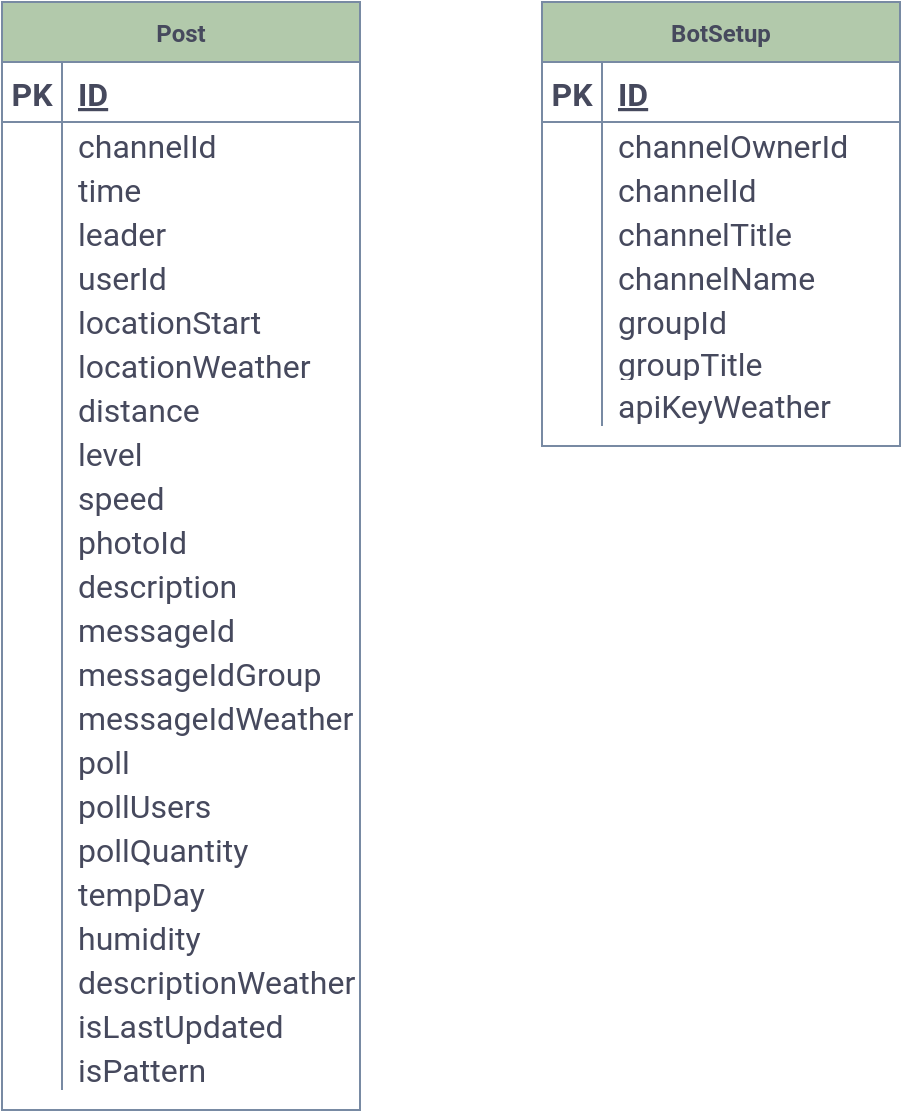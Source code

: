 <mxfile version="20.4.0" type="github"><diagram id="jbFNEz6OSFcvc54MY78p" name="Страница 1"><mxGraphModel dx="1145" dy="2984" grid="1" gridSize="10" guides="1" tooltips="1" connect="1" arrows="1" fold="1" page="1" pageScale="1" pageWidth="1654" pageHeight="1169" math="0" shadow="0"><root><mxCell id="0"/><mxCell id="1" parent="0"/><mxCell id="V7BMSc1rYyxdGBKiwd-H-23" value="Post" style="shape=table;startSize=30;container=1;collapsible=1;childLayout=tableLayout;fixedRows=1;rowLines=0;fontStyle=1;align=center;resizeLast=1;fillColor=#B2C9AB;strokeColor=#788AA3;fontColor=#46495D;rounded=0;fontFamily=roboto;fontSource=https%3A%2F%2Ffonts.googleapis.com%2Fcss%3Ffamily%3Droboto;" vertex="1" parent="1"><mxGeometry x="40" y="-2300" width="179" height="554" as="geometry"/></mxCell><mxCell id="V7BMSc1rYyxdGBKiwd-H-24" value="" style="shape=tableRow;horizontal=0;startSize=0;swimlaneHead=0;swimlaneBody=0;fillColor=none;collapsible=0;dropTarget=0;points=[[0,0.5],[1,0.5]];portConstraint=eastwest;top=0;left=0;right=0;bottom=1;strokeColor=#788AA3;fontColor=#46495D;rounded=0;fontFamily=roboto;fontSource=https%3A%2F%2Ffonts.googleapis.com%2Fcss%3Ffamily%3Droboto;" vertex="1" parent="V7BMSc1rYyxdGBKiwd-H-23"><mxGeometry y="30" width="179" height="30" as="geometry"/></mxCell><mxCell id="V7BMSc1rYyxdGBKiwd-H-25" value="PK" style="shape=partialRectangle;connectable=0;fillColor=none;top=0;left=0;bottom=0;right=0;fontStyle=1;overflow=hidden;strokeColor=#788AA3;fontColor=#46495D;rounded=0;fontFamily=roboto;fontSource=https%3A%2F%2Ffonts.googleapis.com%2Fcss%3Ffamily%3Droboto;fontSize=16;" vertex="1" parent="V7BMSc1rYyxdGBKiwd-H-24"><mxGeometry width="30" height="30" as="geometry"><mxRectangle width="30" height="30" as="alternateBounds"/></mxGeometry></mxCell><mxCell id="V7BMSc1rYyxdGBKiwd-H-26" value="ID" style="shape=partialRectangle;connectable=0;fillColor=none;top=0;left=0;bottom=0;right=0;align=left;spacingLeft=6;fontStyle=5;overflow=hidden;strokeColor=#788AA3;fontColor=#46495D;rounded=0;fontFamily=roboto;fontSource=https%3A%2F%2Ffonts.googleapis.com%2Fcss%3Ffamily%3Droboto;fontSize=16;" vertex="1" parent="V7BMSc1rYyxdGBKiwd-H-24"><mxGeometry x="30" width="149" height="30" as="geometry"><mxRectangle width="149" height="30" as="alternateBounds"/></mxGeometry></mxCell><mxCell id="V7BMSc1rYyxdGBKiwd-H-27" value="" style="shape=tableRow;horizontal=0;startSize=0;swimlaneHead=0;swimlaneBody=0;fillColor=none;collapsible=0;dropTarget=0;points=[[0,0.5],[1,0.5]];portConstraint=eastwest;top=0;left=0;right=0;bottom=0;strokeColor=#788AA3;fontColor=#46495D;rounded=0;fontFamily=roboto;fontSource=https%3A%2F%2Ffonts.googleapis.com%2Fcss%3Ffamily%3Droboto;" vertex="1" parent="V7BMSc1rYyxdGBKiwd-H-23"><mxGeometry y="60" width="179" height="22" as="geometry"/></mxCell><mxCell id="V7BMSc1rYyxdGBKiwd-H-28" value="" style="shape=partialRectangle;connectable=0;fillColor=none;top=0;left=0;bottom=0;right=0;editable=1;overflow=hidden;strokeColor=#788AA3;fontColor=#46495D;rounded=0;fontFamily=roboto;fontSource=https%3A%2F%2Ffonts.googleapis.com%2Fcss%3Ffamily%3Droboto;" vertex="1" parent="V7BMSc1rYyxdGBKiwd-H-27"><mxGeometry width="30" height="22" as="geometry"><mxRectangle width="30" height="22" as="alternateBounds"/></mxGeometry></mxCell><mxCell id="V7BMSc1rYyxdGBKiwd-H-29" value="channelId" style="shape=partialRectangle;connectable=0;fillColor=none;top=0;left=0;bottom=0;right=0;align=left;spacingLeft=6;overflow=hidden;strokeColor=#788AA3;fontColor=#46495D;rounded=0;fontFamily=roboto;fontSource=https%3A%2F%2Ffonts.googleapis.com%2Fcss%3Ffamily%3Droboto;fontSize=16;" vertex="1" parent="V7BMSc1rYyxdGBKiwd-H-27"><mxGeometry x="30" width="149" height="22" as="geometry"><mxRectangle width="149" height="22" as="alternateBounds"/></mxGeometry></mxCell><mxCell id="V7BMSc1rYyxdGBKiwd-H-30" value="" style="shape=tableRow;horizontal=0;startSize=0;swimlaneHead=0;swimlaneBody=0;fillColor=none;collapsible=0;dropTarget=0;points=[[0,0.5],[1,0.5]];portConstraint=eastwest;top=0;left=0;right=0;bottom=0;strokeColor=#788AA3;fontColor=#46495D;rounded=0;fontFamily=roboto;fontSource=https%3A%2F%2Ffonts.googleapis.com%2Fcss%3Ffamily%3Droboto;" vertex="1" parent="V7BMSc1rYyxdGBKiwd-H-23"><mxGeometry y="82" width="179" height="22" as="geometry"/></mxCell><mxCell id="V7BMSc1rYyxdGBKiwd-H-31" value="" style="shape=partialRectangle;connectable=0;fillColor=none;top=0;left=0;bottom=0;right=0;editable=1;overflow=hidden;strokeColor=#788AA3;fontColor=#46495D;rounded=0;fontFamily=roboto;fontSource=https%3A%2F%2Ffonts.googleapis.com%2Fcss%3Ffamily%3Droboto;" vertex="1" parent="V7BMSc1rYyxdGBKiwd-H-30"><mxGeometry width="30" height="22" as="geometry"><mxRectangle width="30" height="22" as="alternateBounds"/></mxGeometry></mxCell><mxCell id="V7BMSc1rYyxdGBKiwd-H-32" value="time" style="shape=partialRectangle;connectable=0;fillColor=none;top=0;left=0;bottom=0;right=0;align=left;spacingLeft=6;overflow=hidden;strokeColor=#788AA3;fontColor=#46495D;rounded=0;fontFamily=roboto;fontSource=https%3A%2F%2Ffonts.googleapis.com%2Fcss%3Ffamily%3Droboto;fontSize=16;" vertex="1" parent="V7BMSc1rYyxdGBKiwd-H-30"><mxGeometry x="30" width="149" height="22" as="geometry"><mxRectangle width="149" height="22" as="alternateBounds"/></mxGeometry></mxCell><mxCell id="V7BMSc1rYyxdGBKiwd-H-33" value="" style="shape=tableRow;horizontal=0;startSize=0;swimlaneHead=0;swimlaneBody=0;fillColor=none;collapsible=0;dropTarget=0;points=[[0,0.5],[1,0.5]];portConstraint=eastwest;top=0;left=0;right=0;bottom=0;strokeColor=#788AA3;fontColor=#46495D;rounded=0;fontFamily=roboto;fontSource=https%3A%2F%2Ffonts.googleapis.com%2Fcss%3Ffamily%3Droboto;" vertex="1" parent="V7BMSc1rYyxdGBKiwd-H-23"><mxGeometry y="104" width="179" height="22" as="geometry"/></mxCell><mxCell id="V7BMSc1rYyxdGBKiwd-H-34" value="" style="shape=partialRectangle;connectable=0;fillColor=none;top=0;left=0;bottom=0;right=0;editable=1;overflow=hidden;strokeColor=#788AA3;fontColor=#46495D;rounded=0;fontFamily=roboto;fontSource=https%3A%2F%2Ffonts.googleapis.com%2Fcss%3Ffamily%3Droboto;" vertex="1" parent="V7BMSc1rYyxdGBKiwd-H-33"><mxGeometry width="30" height="22" as="geometry"><mxRectangle width="30" height="22" as="alternateBounds"/></mxGeometry></mxCell><mxCell id="V7BMSc1rYyxdGBKiwd-H-35" value="leader" style="shape=partialRectangle;connectable=0;fillColor=none;top=0;left=0;bottom=0;right=0;align=left;spacingLeft=6;overflow=hidden;strokeColor=#788AA3;fontColor=#46495D;rounded=0;fontFamily=roboto;fontSource=https%3A%2F%2Ffonts.googleapis.com%2Fcss%3Ffamily%3Droboto;fontSize=16;" vertex="1" parent="V7BMSc1rYyxdGBKiwd-H-33"><mxGeometry x="30" width="149" height="22" as="geometry"><mxRectangle width="149" height="22" as="alternateBounds"/></mxGeometry></mxCell><mxCell id="V7BMSc1rYyxdGBKiwd-H-36" value="" style="shape=tableRow;horizontal=0;startSize=0;swimlaneHead=0;swimlaneBody=0;fillColor=none;collapsible=0;dropTarget=0;points=[[0,0.5],[1,0.5]];portConstraint=eastwest;top=0;left=0;right=0;bottom=0;strokeColor=#788AA3;fontColor=#46495D;rounded=0;fontFamily=roboto;fontSource=https%3A%2F%2Ffonts.googleapis.com%2Fcss%3Ffamily%3Droboto;" vertex="1" parent="V7BMSc1rYyxdGBKiwd-H-23"><mxGeometry y="126" width="179" height="22" as="geometry"/></mxCell><mxCell id="V7BMSc1rYyxdGBKiwd-H-37" value="" style="shape=partialRectangle;connectable=0;fillColor=none;top=0;left=0;bottom=0;right=0;editable=1;overflow=hidden;strokeColor=#788AA3;fontColor=#46495D;rounded=0;fontFamily=roboto;fontSource=https%3A%2F%2Ffonts.googleapis.com%2Fcss%3Ffamily%3Droboto;" vertex="1" parent="V7BMSc1rYyxdGBKiwd-H-36"><mxGeometry width="30" height="22" as="geometry"><mxRectangle width="30" height="22" as="alternateBounds"/></mxGeometry></mxCell><mxCell id="V7BMSc1rYyxdGBKiwd-H-38" value="userId" style="shape=partialRectangle;connectable=0;fillColor=none;top=0;left=0;bottom=0;right=0;align=left;spacingLeft=6;overflow=hidden;strokeColor=#788AA3;fontColor=#46495D;rounded=0;fontFamily=roboto;fontSource=https%3A%2F%2Ffonts.googleapis.com%2Fcss%3Ffamily%3Droboto;fontSize=16;" vertex="1" parent="V7BMSc1rYyxdGBKiwd-H-36"><mxGeometry x="30" width="149" height="22" as="geometry"><mxRectangle width="149" height="22" as="alternateBounds"/></mxGeometry></mxCell><mxCell id="V7BMSc1rYyxdGBKiwd-H-39" value="" style="shape=tableRow;horizontal=0;startSize=0;swimlaneHead=0;swimlaneBody=0;fillColor=none;collapsible=0;dropTarget=0;points=[[0,0.5],[1,0.5]];portConstraint=eastwest;top=0;left=0;right=0;bottom=0;strokeColor=#788AA3;fontColor=#46495D;rounded=0;fontFamily=roboto;fontSource=https%3A%2F%2Ffonts.googleapis.com%2Fcss%3Ffamily%3Droboto;" vertex="1" parent="V7BMSc1rYyxdGBKiwd-H-23"><mxGeometry y="148" width="179" height="22" as="geometry"/></mxCell><mxCell id="V7BMSc1rYyxdGBKiwd-H-40" value="" style="shape=partialRectangle;connectable=0;fillColor=none;top=0;left=0;bottom=0;right=0;editable=1;overflow=hidden;strokeColor=#788AA3;fontColor=#46495D;rounded=0;fontFamily=roboto;fontSource=https%3A%2F%2Ffonts.googleapis.com%2Fcss%3Ffamily%3Droboto;" vertex="1" parent="V7BMSc1rYyxdGBKiwd-H-39"><mxGeometry width="30" height="22" as="geometry"><mxRectangle width="30" height="22" as="alternateBounds"/></mxGeometry></mxCell><mxCell id="V7BMSc1rYyxdGBKiwd-H-41" value="locationStart" style="shape=partialRectangle;connectable=0;fillColor=none;top=0;left=0;bottom=0;right=0;align=left;spacingLeft=6;overflow=hidden;strokeColor=#788AA3;fontColor=#46495D;rounded=0;fontFamily=roboto;fontSource=https%3A%2F%2Ffonts.googleapis.com%2Fcss%3Ffamily%3Droboto;fontSize=16;" vertex="1" parent="V7BMSc1rYyxdGBKiwd-H-39"><mxGeometry x="30" width="149" height="22" as="geometry"><mxRectangle width="149" height="22" as="alternateBounds"/></mxGeometry></mxCell><mxCell id="V7BMSc1rYyxdGBKiwd-H-42" value="" style="shape=tableRow;horizontal=0;startSize=0;swimlaneHead=0;swimlaneBody=0;fillColor=none;collapsible=0;dropTarget=0;points=[[0,0.5],[1,0.5]];portConstraint=eastwest;top=0;left=0;right=0;bottom=0;strokeColor=#788AA3;fontColor=#46495D;rounded=0;fontFamily=roboto;fontSource=https%3A%2F%2Ffonts.googleapis.com%2Fcss%3Ffamily%3Droboto;" vertex="1" parent="V7BMSc1rYyxdGBKiwd-H-23"><mxGeometry y="170" width="179" height="22" as="geometry"/></mxCell><mxCell id="V7BMSc1rYyxdGBKiwd-H-43" value="" style="shape=partialRectangle;connectable=0;fillColor=none;top=0;left=0;bottom=0;right=0;editable=1;overflow=hidden;strokeColor=#788AA3;fontColor=#46495D;rounded=0;fontFamily=roboto;fontSource=https%3A%2F%2Ffonts.googleapis.com%2Fcss%3Ffamily%3Droboto;" vertex="1" parent="V7BMSc1rYyxdGBKiwd-H-42"><mxGeometry width="30" height="22" as="geometry"><mxRectangle width="30" height="22" as="alternateBounds"/></mxGeometry></mxCell><mxCell id="V7BMSc1rYyxdGBKiwd-H-44" value="locationWeather" style="shape=partialRectangle;connectable=0;fillColor=none;top=0;left=0;bottom=0;right=0;align=left;spacingLeft=6;overflow=hidden;strokeColor=#788AA3;fontColor=#46495D;rounded=0;fontFamily=roboto;fontSource=https%3A%2F%2Ffonts.googleapis.com%2Fcss%3Ffamily%3Droboto;fontSize=16;" vertex="1" parent="V7BMSc1rYyxdGBKiwd-H-42"><mxGeometry x="30" width="149" height="22" as="geometry"><mxRectangle width="149" height="22" as="alternateBounds"/></mxGeometry></mxCell><mxCell id="V7BMSc1rYyxdGBKiwd-H-45" value="" style="shape=tableRow;horizontal=0;startSize=0;swimlaneHead=0;swimlaneBody=0;fillColor=none;collapsible=0;dropTarget=0;points=[[0,0.5],[1,0.5]];portConstraint=eastwest;top=0;left=0;right=0;bottom=0;strokeColor=#788AA3;fontColor=#46495D;rounded=0;fontFamily=roboto;fontSource=https%3A%2F%2Ffonts.googleapis.com%2Fcss%3Ffamily%3Droboto;" vertex="1" parent="V7BMSc1rYyxdGBKiwd-H-23"><mxGeometry y="192" width="179" height="22" as="geometry"/></mxCell><mxCell id="V7BMSc1rYyxdGBKiwd-H-46" value="" style="shape=partialRectangle;connectable=0;fillColor=none;top=0;left=0;bottom=0;right=0;editable=1;overflow=hidden;strokeColor=#788AA3;fontColor=#46495D;rounded=0;fontFamily=roboto;fontSource=https%3A%2F%2Ffonts.googleapis.com%2Fcss%3Ffamily%3Droboto;" vertex="1" parent="V7BMSc1rYyxdGBKiwd-H-45"><mxGeometry width="30" height="22" as="geometry"><mxRectangle width="30" height="22" as="alternateBounds"/></mxGeometry></mxCell><mxCell id="V7BMSc1rYyxdGBKiwd-H-47" value="distance" style="shape=partialRectangle;connectable=0;fillColor=none;top=0;left=0;bottom=0;right=0;align=left;spacingLeft=6;overflow=hidden;strokeColor=#788AA3;fontColor=#46495D;rounded=0;fontFamily=roboto;fontSource=https%3A%2F%2Ffonts.googleapis.com%2Fcss%3Ffamily%3Droboto;fontSize=16;" vertex="1" parent="V7BMSc1rYyxdGBKiwd-H-45"><mxGeometry x="30" width="149" height="22" as="geometry"><mxRectangle width="149" height="22" as="alternateBounds"/></mxGeometry></mxCell><mxCell id="V7BMSc1rYyxdGBKiwd-H-48" value="" style="shape=tableRow;horizontal=0;startSize=0;swimlaneHead=0;swimlaneBody=0;fillColor=none;collapsible=0;dropTarget=0;points=[[0,0.5],[1,0.5]];portConstraint=eastwest;top=0;left=0;right=0;bottom=0;strokeColor=#788AA3;fontColor=#46495D;rounded=0;fontFamily=roboto;fontSource=https%3A%2F%2Ffonts.googleapis.com%2Fcss%3Ffamily%3Droboto;" vertex="1" parent="V7BMSc1rYyxdGBKiwd-H-23"><mxGeometry y="214" width="179" height="22" as="geometry"/></mxCell><mxCell id="V7BMSc1rYyxdGBKiwd-H-49" value="" style="shape=partialRectangle;connectable=0;fillColor=none;top=0;left=0;bottom=0;right=0;editable=1;overflow=hidden;strokeColor=#788AA3;fontColor=#46495D;rounded=0;fontFamily=roboto;fontSource=https%3A%2F%2Ffonts.googleapis.com%2Fcss%3Ffamily%3Droboto;" vertex="1" parent="V7BMSc1rYyxdGBKiwd-H-48"><mxGeometry width="30" height="22" as="geometry"><mxRectangle width="30" height="22" as="alternateBounds"/></mxGeometry></mxCell><mxCell id="V7BMSc1rYyxdGBKiwd-H-50" value="level" style="shape=partialRectangle;connectable=0;fillColor=none;top=0;left=0;bottom=0;right=0;align=left;spacingLeft=6;overflow=hidden;strokeColor=#788AA3;fontColor=#46495D;rounded=0;fontFamily=roboto;fontSource=https%3A%2F%2Ffonts.googleapis.com%2Fcss%3Ffamily%3Droboto;fontSize=16;" vertex="1" parent="V7BMSc1rYyxdGBKiwd-H-48"><mxGeometry x="30" width="149" height="22" as="geometry"><mxRectangle width="149" height="22" as="alternateBounds"/></mxGeometry></mxCell><mxCell id="V7BMSc1rYyxdGBKiwd-H-51" value="" style="shape=tableRow;horizontal=0;startSize=0;swimlaneHead=0;swimlaneBody=0;fillColor=none;collapsible=0;dropTarget=0;points=[[0,0.5],[1,0.5]];portConstraint=eastwest;top=0;left=0;right=0;bottom=0;strokeColor=#788AA3;fontColor=#46495D;rounded=0;fontFamily=roboto;fontSource=https%3A%2F%2Ffonts.googleapis.com%2Fcss%3Ffamily%3Droboto;" vertex="1" parent="V7BMSc1rYyxdGBKiwd-H-23"><mxGeometry y="236" width="179" height="22" as="geometry"/></mxCell><mxCell id="V7BMSc1rYyxdGBKiwd-H-52" value="" style="shape=partialRectangle;connectable=0;fillColor=none;top=0;left=0;bottom=0;right=0;editable=1;overflow=hidden;strokeColor=#788AA3;fontColor=#46495D;rounded=0;fontFamily=roboto;fontSource=https%3A%2F%2Ffonts.googleapis.com%2Fcss%3Ffamily%3Droboto;" vertex="1" parent="V7BMSc1rYyxdGBKiwd-H-51"><mxGeometry width="30" height="22" as="geometry"><mxRectangle width="30" height="22" as="alternateBounds"/></mxGeometry></mxCell><mxCell id="V7BMSc1rYyxdGBKiwd-H-53" value="speed" style="shape=partialRectangle;connectable=0;fillColor=none;top=0;left=0;bottom=0;right=0;align=left;spacingLeft=6;overflow=hidden;strokeColor=#788AA3;fontColor=#46495D;rounded=0;fontFamily=roboto;fontSource=https%3A%2F%2Ffonts.googleapis.com%2Fcss%3Ffamily%3Droboto;fontSize=16;" vertex="1" parent="V7BMSc1rYyxdGBKiwd-H-51"><mxGeometry x="30" width="149" height="22" as="geometry"><mxRectangle width="149" height="22" as="alternateBounds"/></mxGeometry></mxCell><mxCell id="V7BMSc1rYyxdGBKiwd-H-54" value="" style="shape=tableRow;horizontal=0;startSize=0;swimlaneHead=0;swimlaneBody=0;fillColor=none;collapsible=0;dropTarget=0;points=[[0,0.5],[1,0.5]];portConstraint=eastwest;top=0;left=0;right=0;bottom=0;strokeColor=#788AA3;fontColor=#46495D;rounded=0;fontFamily=roboto;fontSource=https%3A%2F%2Ffonts.googleapis.com%2Fcss%3Ffamily%3Droboto;" vertex="1" parent="V7BMSc1rYyxdGBKiwd-H-23"><mxGeometry y="258" width="179" height="22" as="geometry"/></mxCell><mxCell id="V7BMSc1rYyxdGBKiwd-H-55" value="" style="shape=partialRectangle;connectable=0;fillColor=none;top=0;left=0;bottom=0;right=0;editable=1;overflow=hidden;strokeColor=#788AA3;fontColor=#46495D;rounded=0;fontFamily=roboto;fontSource=https%3A%2F%2Ffonts.googleapis.com%2Fcss%3Ffamily%3Droboto;" vertex="1" parent="V7BMSc1rYyxdGBKiwd-H-54"><mxGeometry width="30" height="22" as="geometry"><mxRectangle width="30" height="22" as="alternateBounds"/></mxGeometry></mxCell><mxCell id="V7BMSc1rYyxdGBKiwd-H-56" value="photoId" style="shape=partialRectangle;connectable=0;fillColor=none;top=0;left=0;bottom=0;right=0;align=left;spacingLeft=6;overflow=hidden;strokeColor=#788AA3;fontColor=#46495D;rounded=0;fontFamily=roboto;fontSource=https%3A%2F%2Ffonts.googleapis.com%2Fcss%3Ffamily%3Droboto;fontSize=16;" vertex="1" parent="V7BMSc1rYyxdGBKiwd-H-54"><mxGeometry x="30" width="149" height="22" as="geometry"><mxRectangle width="149" height="22" as="alternateBounds"/></mxGeometry></mxCell><mxCell id="V7BMSc1rYyxdGBKiwd-H-57" value="" style="shape=tableRow;horizontal=0;startSize=0;swimlaneHead=0;swimlaneBody=0;fillColor=none;collapsible=0;dropTarget=0;points=[[0,0.5],[1,0.5]];portConstraint=eastwest;top=0;left=0;right=0;bottom=0;strokeColor=#788AA3;fontColor=#46495D;rounded=0;fontFamily=roboto;fontSource=https%3A%2F%2Ffonts.googleapis.com%2Fcss%3Ffamily%3Droboto;" vertex="1" parent="V7BMSc1rYyxdGBKiwd-H-23"><mxGeometry y="280" width="179" height="22" as="geometry"/></mxCell><mxCell id="V7BMSc1rYyxdGBKiwd-H-58" value="" style="shape=partialRectangle;connectable=0;fillColor=none;top=0;left=0;bottom=0;right=0;editable=1;overflow=hidden;strokeColor=#788AA3;fontColor=#46495D;rounded=0;fontFamily=roboto;fontSource=https%3A%2F%2Ffonts.googleapis.com%2Fcss%3Ffamily%3Droboto;" vertex="1" parent="V7BMSc1rYyxdGBKiwd-H-57"><mxGeometry width="30" height="22" as="geometry"><mxRectangle width="30" height="22" as="alternateBounds"/></mxGeometry></mxCell><mxCell id="V7BMSc1rYyxdGBKiwd-H-59" value="description" style="shape=partialRectangle;connectable=0;fillColor=none;top=0;left=0;bottom=0;right=0;align=left;spacingLeft=6;overflow=hidden;strokeColor=#788AA3;fontColor=#46495D;rounded=0;fontFamily=roboto;fontSource=https%3A%2F%2Ffonts.googleapis.com%2Fcss%3Ffamily%3Droboto;fontSize=16;" vertex="1" parent="V7BMSc1rYyxdGBKiwd-H-57"><mxGeometry x="30" width="149" height="22" as="geometry"><mxRectangle width="149" height="22" as="alternateBounds"/></mxGeometry></mxCell><mxCell id="V7BMSc1rYyxdGBKiwd-H-60" value="" style="shape=tableRow;horizontal=0;startSize=0;swimlaneHead=0;swimlaneBody=0;fillColor=none;collapsible=0;dropTarget=0;points=[[0,0.5],[1,0.5]];portConstraint=eastwest;top=0;left=0;right=0;bottom=0;strokeColor=#788AA3;fontColor=#46495D;rounded=0;fontFamily=roboto;fontSource=https%3A%2F%2Ffonts.googleapis.com%2Fcss%3Ffamily%3Droboto;" vertex="1" parent="V7BMSc1rYyxdGBKiwd-H-23"><mxGeometry y="302" width="179" height="22" as="geometry"/></mxCell><mxCell id="V7BMSc1rYyxdGBKiwd-H-61" value="" style="shape=partialRectangle;connectable=0;fillColor=none;top=0;left=0;bottom=0;right=0;editable=1;overflow=hidden;strokeColor=#788AA3;fontColor=#46495D;rounded=0;fontFamily=roboto;fontSource=https%3A%2F%2Ffonts.googleapis.com%2Fcss%3Ffamily%3Droboto;" vertex="1" parent="V7BMSc1rYyxdGBKiwd-H-60"><mxGeometry width="30" height="22" as="geometry"><mxRectangle width="30" height="22" as="alternateBounds"/></mxGeometry></mxCell><mxCell id="V7BMSc1rYyxdGBKiwd-H-62" value="messageId" style="shape=partialRectangle;connectable=0;fillColor=none;top=0;left=0;bottom=0;right=0;align=left;spacingLeft=6;overflow=hidden;strokeColor=#788AA3;fontColor=#46495D;rounded=0;fontFamily=roboto;fontSource=https%3A%2F%2Ffonts.googleapis.com%2Fcss%3Ffamily%3Droboto;fontSize=16;" vertex="1" parent="V7BMSc1rYyxdGBKiwd-H-60"><mxGeometry x="30" width="149" height="22" as="geometry"><mxRectangle width="149" height="22" as="alternateBounds"/></mxGeometry></mxCell><mxCell id="V7BMSc1rYyxdGBKiwd-H-63" value="" style="shape=tableRow;horizontal=0;startSize=0;swimlaneHead=0;swimlaneBody=0;fillColor=none;collapsible=0;dropTarget=0;points=[[0,0.5],[1,0.5]];portConstraint=eastwest;top=0;left=0;right=0;bottom=0;strokeColor=#788AA3;fontColor=#46495D;rounded=0;fontFamily=roboto;fontSource=https%3A%2F%2Ffonts.googleapis.com%2Fcss%3Ffamily%3Droboto;" vertex="1" parent="V7BMSc1rYyxdGBKiwd-H-23"><mxGeometry y="324" width="179" height="22" as="geometry"/></mxCell><mxCell id="V7BMSc1rYyxdGBKiwd-H-64" value="" style="shape=partialRectangle;connectable=0;fillColor=none;top=0;left=0;bottom=0;right=0;editable=1;overflow=hidden;strokeColor=#788AA3;fontColor=#46495D;rounded=0;fontFamily=roboto;fontSource=https%3A%2F%2Ffonts.googleapis.com%2Fcss%3Ffamily%3Droboto;" vertex="1" parent="V7BMSc1rYyxdGBKiwd-H-63"><mxGeometry width="30" height="22" as="geometry"><mxRectangle width="30" height="22" as="alternateBounds"/></mxGeometry></mxCell><mxCell id="V7BMSc1rYyxdGBKiwd-H-65" value="messageIdGroup" style="shape=partialRectangle;connectable=0;fillColor=none;top=0;left=0;bottom=0;right=0;align=left;spacingLeft=6;overflow=hidden;strokeColor=#788AA3;fontColor=#46495D;rounded=0;fontFamily=roboto;fontSource=https%3A%2F%2Ffonts.googleapis.com%2Fcss%3Ffamily%3Droboto;fontSize=16;" vertex="1" parent="V7BMSc1rYyxdGBKiwd-H-63"><mxGeometry x="30" width="149" height="22" as="geometry"><mxRectangle width="149" height="22" as="alternateBounds"/></mxGeometry></mxCell><mxCell id="V7BMSc1rYyxdGBKiwd-H-66" value="" style="shape=tableRow;horizontal=0;startSize=0;swimlaneHead=0;swimlaneBody=0;fillColor=none;collapsible=0;dropTarget=0;points=[[0,0.5],[1,0.5]];portConstraint=eastwest;top=0;left=0;right=0;bottom=0;strokeColor=#788AA3;fontColor=#46495D;rounded=0;fontFamily=roboto;fontSource=https%3A%2F%2Ffonts.googleapis.com%2Fcss%3Ffamily%3Droboto;" vertex="1" parent="V7BMSc1rYyxdGBKiwd-H-23"><mxGeometry y="346" width="179" height="22" as="geometry"/></mxCell><mxCell id="V7BMSc1rYyxdGBKiwd-H-67" value="" style="shape=partialRectangle;connectable=0;fillColor=none;top=0;left=0;bottom=0;right=0;editable=1;overflow=hidden;strokeColor=#788AA3;fontColor=#46495D;rounded=0;fontFamily=roboto;fontSource=https%3A%2F%2Ffonts.googleapis.com%2Fcss%3Ffamily%3Droboto;" vertex="1" parent="V7BMSc1rYyxdGBKiwd-H-66"><mxGeometry width="30" height="22" as="geometry"><mxRectangle width="30" height="22" as="alternateBounds"/></mxGeometry></mxCell><mxCell id="V7BMSc1rYyxdGBKiwd-H-68" value="messageIdWeather" style="shape=partialRectangle;connectable=0;fillColor=none;top=0;left=0;bottom=0;right=0;align=left;spacingLeft=6;overflow=hidden;strokeColor=#788AA3;fontColor=#46495D;rounded=0;fontFamily=roboto;fontSource=https%3A%2F%2Ffonts.googleapis.com%2Fcss%3Ffamily%3Droboto;fontSize=16;" vertex="1" parent="V7BMSc1rYyxdGBKiwd-H-66"><mxGeometry x="30" width="149" height="22" as="geometry"><mxRectangle width="149" height="22" as="alternateBounds"/></mxGeometry></mxCell><mxCell id="V7BMSc1rYyxdGBKiwd-H-69" value="" style="shape=tableRow;horizontal=0;startSize=0;swimlaneHead=0;swimlaneBody=0;fillColor=none;collapsible=0;dropTarget=0;points=[[0,0.5],[1,0.5]];portConstraint=eastwest;top=0;left=0;right=0;bottom=0;strokeColor=#788AA3;fontColor=#46495D;rounded=0;fontFamily=roboto;fontSource=https%3A%2F%2Ffonts.googleapis.com%2Fcss%3Ffamily%3Droboto;" vertex="1" parent="V7BMSc1rYyxdGBKiwd-H-23"><mxGeometry y="368" width="179" height="22" as="geometry"/></mxCell><mxCell id="V7BMSc1rYyxdGBKiwd-H-70" value="" style="shape=partialRectangle;connectable=0;fillColor=none;top=0;left=0;bottom=0;right=0;editable=1;overflow=hidden;strokeColor=#788AA3;fontColor=#46495D;rounded=0;fontFamily=roboto;fontSource=https%3A%2F%2Ffonts.googleapis.com%2Fcss%3Ffamily%3Droboto;" vertex="1" parent="V7BMSc1rYyxdGBKiwd-H-69"><mxGeometry width="30" height="22" as="geometry"><mxRectangle width="30" height="22" as="alternateBounds"/></mxGeometry></mxCell><mxCell id="V7BMSc1rYyxdGBKiwd-H-71" value="poll" style="shape=partialRectangle;connectable=0;fillColor=none;top=0;left=0;bottom=0;right=0;align=left;spacingLeft=6;overflow=hidden;strokeColor=#788AA3;fontColor=#46495D;rounded=0;fontFamily=roboto;fontSource=https%3A%2F%2Ffonts.googleapis.com%2Fcss%3Ffamily%3Droboto;fontSize=16;" vertex="1" parent="V7BMSc1rYyxdGBKiwd-H-69"><mxGeometry x="30" width="149" height="22" as="geometry"><mxRectangle width="149" height="22" as="alternateBounds"/></mxGeometry></mxCell><mxCell id="V7BMSc1rYyxdGBKiwd-H-72" value="" style="shape=tableRow;horizontal=0;startSize=0;swimlaneHead=0;swimlaneBody=0;fillColor=none;collapsible=0;dropTarget=0;points=[[0,0.5],[1,0.5]];portConstraint=eastwest;top=0;left=0;right=0;bottom=0;strokeColor=#788AA3;fontColor=#46495D;rounded=0;fontFamily=roboto;fontSource=https%3A%2F%2Ffonts.googleapis.com%2Fcss%3Ffamily%3Droboto;" vertex="1" parent="V7BMSc1rYyxdGBKiwd-H-23"><mxGeometry y="390" width="179" height="22" as="geometry"/></mxCell><mxCell id="V7BMSc1rYyxdGBKiwd-H-73" value="" style="shape=partialRectangle;connectable=0;fillColor=none;top=0;left=0;bottom=0;right=0;editable=1;overflow=hidden;strokeColor=#788AA3;fontColor=#46495D;rounded=0;fontFamily=roboto;fontSource=https%3A%2F%2Ffonts.googleapis.com%2Fcss%3Ffamily%3Droboto;" vertex="1" parent="V7BMSc1rYyxdGBKiwd-H-72"><mxGeometry width="30" height="22" as="geometry"><mxRectangle width="30" height="22" as="alternateBounds"/></mxGeometry></mxCell><mxCell id="V7BMSc1rYyxdGBKiwd-H-74" value="pollUsers" style="shape=partialRectangle;connectable=0;fillColor=none;top=0;left=0;bottom=0;right=0;align=left;spacingLeft=6;overflow=hidden;strokeColor=#788AA3;fontColor=#46495D;rounded=0;fontFamily=roboto;fontSource=https%3A%2F%2Ffonts.googleapis.com%2Fcss%3Ffamily%3Droboto;fontSize=16;" vertex="1" parent="V7BMSc1rYyxdGBKiwd-H-72"><mxGeometry x="30" width="149" height="22" as="geometry"><mxRectangle width="149" height="22" as="alternateBounds"/></mxGeometry></mxCell><mxCell id="V7BMSc1rYyxdGBKiwd-H-75" value="" style="shape=tableRow;horizontal=0;startSize=0;swimlaneHead=0;swimlaneBody=0;fillColor=none;collapsible=0;dropTarget=0;points=[[0,0.5],[1,0.5]];portConstraint=eastwest;top=0;left=0;right=0;bottom=0;strokeColor=#788AA3;fontColor=#46495D;rounded=0;fontFamily=roboto;fontSource=https%3A%2F%2Ffonts.googleapis.com%2Fcss%3Ffamily%3Droboto;" vertex="1" parent="V7BMSc1rYyxdGBKiwd-H-23"><mxGeometry y="412" width="179" height="22" as="geometry"/></mxCell><mxCell id="V7BMSc1rYyxdGBKiwd-H-76" value="" style="shape=partialRectangle;connectable=0;fillColor=none;top=0;left=0;bottom=0;right=0;editable=1;overflow=hidden;strokeColor=#788AA3;fontColor=#46495D;rounded=0;fontFamily=roboto;fontSource=https%3A%2F%2Ffonts.googleapis.com%2Fcss%3Ffamily%3Droboto;" vertex="1" parent="V7BMSc1rYyxdGBKiwd-H-75"><mxGeometry width="30" height="22" as="geometry"><mxRectangle width="30" height="22" as="alternateBounds"/></mxGeometry></mxCell><mxCell id="V7BMSc1rYyxdGBKiwd-H-77" value="pollQuantity" style="shape=partialRectangle;connectable=0;fillColor=none;top=0;left=0;bottom=0;right=0;align=left;spacingLeft=6;overflow=hidden;strokeColor=#788AA3;fontColor=#46495D;rounded=0;fontFamily=roboto;fontSource=https%3A%2F%2Ffonts.googleapis.com%2Fcss%3Ffamily%3Droboto;fontSize=16;" vertex="1" parent="V7BMSc1rYyxdGBKiwd-H-75"><mxGeometry x="30" width="149" height="22" as="geometry"><mxRectangle width="149" height="22" as="alternateBounds"/></mxGeometry></mxCell><mxCell id="V7BMSc1rYyxdGBKiwd-H-78" value="" style="shape=tableRow;horizontal=0;startSize=0;swimlaneHead=0;swimlaneBody=0;fillColor=none;collapsible=0;dropTarget=0;points=[[0,0.5],[1,0.5]];portConstraint=eastwest;top=0;left=0;right=0;bottom=0;strokeColor=#788AA3;fontColor=#46495D;rounded=0;fontFamily=roboto;fontSource=https%3A%2F%2Ffonts.googleapis.com%2Fcss%3Ffamily%3Droboto;" vertex="1" parent="V7BMSc1rYyxdGBKiwd-H-23"><mxGeometry y="434" width="179" height="22" as="geometry"/></mxCell><mxCell id="V7BMSc1rYyxdGBKiwd-H-79" value="" style="shape=partialRectangle;connectable=0;fillColor=none;top=0;left=0;bottom=0;right=0;editable=1;overflow=hidden;strokeColor=#788AA3;fontColor=#46495D;rounded=0;fontFamily=roboto;fontSource=https%3A%2F%2Ffonts.googleapis.com%2Fcss%3Ffamily%3Droboto;" vertex="1" parent="V7BMSc1rYyxdGBKiwd-H-78"><mxGeometry width="30" height="22" as="geometry"><mxRectangle width="30" height="22" as="alternateBounds"/></mxGeometry></mxCell><mxCell id="V7BMSc1rYyxdGBKiwd-H-80" value="tempDay" style="shape=partialRectangle;connectable=0;fillColor=none;top=0;left=0;bottom=0;right=0;align=left;spacingLeft=6;overflow=hidden;strokeColor=#788AA3;fontColor=#46495D;rounded=0;fontFamily=roboto;fontSource=https%3A%2F%2Ffonts.googleapis.com%2Fcss%3Ffamily%3Droboto;fontSize=16;" vertex="1" parent="V7BMSc1rYyxdGBKiwd-H-78"><mxGeometry x="30" width="149" height="22" as="geometry"><mxRectangle width="149" height="22" as="alternateBounds"/></mxGeometry></mxCell><mxCell id="V7BMSc1rYyxdGBKiwd-H-81" value="" style="shape=tableRow;horizontal=0;startSize=0;swimlaneHead=0;swimlaneBody=0;fillColor=none;collapsible=0;dropTarget=0;points=[[0,0.5],[1,0.5]];portConstraint=eastwest;top=0;left=0;right=0;bottom=0;strokeColor=#788AA3;fontColor=#46495D;rounded=0;fontFamily=roboto;fontSource=https%3A%2F%2Ffonts.googleapis.com%2Fcss%3Ffamily%3Droboto;" vertex="1" parent="V7BMSc1rYyxdGBKiwd-H-23"><mxGeometry y="456" width="179" height="22" as="geometry"/></mxCell><mxCell id="V7BMSc1rYyxdGBKiwd-H-82" value="" style="shape=partialRectangle;connectable=0;fillColor=none;top=0;left=0;bottom=0;right=0;editable=1;overflow=hidden;strokeColor=#788AA3;fontColor=#46495D;rounded=0;fontFamily=roboto;fontSource=https%3A%2F%2Ffonts.googleapis.com%2Fcss%3Ffamily%3Droboto;" vertex="1" parent="V7BMSc1rYyxdGBKiwd-H-81"><mxGeometry width="30" height="22" as="geometry"><mxRectangle width="30" height="22" as="alternateBounds"/></mxGeometry></mxCell><mxCell id="V7BMSc1rYyxdGBKiwd-H-83" value="humidity" style="shape=partialRectangle;connectable=0;fillColor=none;top=0;left=0;bottom=0;right=0;align=left;spacingLeft=6;overflow=hidden;strokeColor=#788AA3;fontColor=#46495D;rounded=0;fontFamily=roboto;fontSource=https%3A%2F%2Ffonts.googleapis.com%2Fcss%3Ffamily%3Droboto;fontSize=16;" vertex="1" parent="V7BMSc1rYyxdGBKiwd-H-81"><mxGeometry x="30" width="149" height="22" as="geometry"><mxRectangle width="149" height="22" as="alternateBounds"/></mxGeometry></mxCell><mxCell id="V7BMSc1rYyxdGBKiwd-H-84" value="" style="shape=tableRow;horizontal=0;startSize=0;swimlaneHead=0;swimlaneBody=0;fillColor=none;collapsible=0;dropTarget=0;points=[[0,0.5],[1,0.5]];portConstraint=eastwest;top=0;left=0;right=0;bottom=0;strokeColor=#788AA3;fontColor=#46495D;rounded=0;fontFamily=roboto;fontSource=https%3A%2F%2Ffonts.googleapis.com%2Fcss%3Ffamily%3Droboto;" vertex="1" parent="V7BMSc1rYyxdGBKiwd-H-23"><mxGeometry y="478" width="179" height="22" as="geometry"/></mxCell><mxCell id="V7BMSc1rYyxdGBKiwd-H-85" value="" style="shape=partialRectangle;connectable=0;fillColor=none;top=0;left=0;bottom=0;right=0;editable=1;overflow=hidden;strokeColor=#788AA3;fontColor=#46495D;rounded=0;fontFamily=roboto;fontSource=https%3A%2F%2Ffonts.googleapis.com%2Fcss%3Ffamily%3Droboto;" vertex="1" parent="V7BMSc1rYyxdGBKiwd-H-84"><mxGeometry width="30" height="22" as="geometry"><mxRectangle width="30" height="22" as="alternateBounds"/></mxGeometry></mxCell><mxCell id="V7BMSc1rYyxdGBKiwd-H-86" value="descriptionWeather" style="shape=partialRectangle;connectable=0;fillColor=none;top=0;left=0;bottom=0;right=0;align=left;spacingLeft=6;overflow=hidden;strokeColor=#788AA3;fontColor=#46495D;rounded=0;fontFamily=roboto;fontSource=https%3A%2F%2Ffonts.googleapis.com%2Fcss%3Ffamily%3Droboto;fontSize=16;" vertex="1" parent="V7BMSc1rYyxdGBKiwd-H-84"><mxGeometry x="30" width="149" height="22" as="geometry"><mxRectangle width="149" height="22" as="alternateBounds"/></mxGeometry></mxCell><mxCell id="V7BMSc1rYyxdGBKiwd-H-87" value="" style="shape=tableRow;horizontal=0;startSize=0;swimlaneHead=0;swimlaneBody=0;fillColor=none;collapsible=0;dropTarget=0;points=[[0,0.5],[1,0.5]];portConstraint=eastwest;top=0;left=0;right=0;bottom=0;strokeColor=#788AA3;fontColor=#46495D;rounded=0;fontFamily=roboto;fontSource=https%3A%2F%2Ffonts.googleapis.com%2Fcss%3Ffamily%3Droboto;" vertex="1" parent="V7BMSc1rYyxdGBKiwd-H-23"><mxGeometry y="500" width="179" height="22" as="geometry"/></mxCell><mxCell id="V7BMSc1rYyxdGBKiwd-H-88" value="" style="shape=partialRectangle;connectable=0;fillColor=none;top=0;left=0;bottom=0;right=0;editable=1;overflow=hidden;strokeColor=#788AA3;fontColor=#46495D;rounded=0;fontFamily=roboto;fontSource=https%3A%2F%2Ffonts.googleapis.com%2Fcss%3Ffamily%3Droboto;" vertex="1" parent="V7BMSc1rYyxdGBKiwd-H-87"><mxGeometry width="30" height="22" as="geometry"><mxRectangle width="30" height="22" as="alternateBounds"/></mxGeometry></mxCell><mxCell id="V7BMSc1rYyxdGBKiwd-H-89" value="isLastUpdated" style="shape=partialRectangle;connectable=0;fillColor=none;top=0;left=0;bottom=0;right=0;align=left;spacingLeft=6;overflow=hidden;strokeColor=#788AA3;fontColor=#46495D;rounded=0;fontFamily=roboto;fontSource=https%3A%2F%2Ffonts.googleapis.com%2Fcss%3Ffamily%3Droboto;fontSize=16;" vertex="1" parent="V7BMSc1rYyxdGBKiwd-H-87"><mxGeometry x="30" width="149" height="22" as="geometry"><mxRectangle width="149" height="22" as="alternateBounds"/></mxGeometry></mxCell><mxCell id="V7BMSc1rYyxdGBKiwd-H-90" value="" style="shape=tableRow;horizontal=0;startSize=0;swimlaneHead=0;swimlaneBody=0;fillColor=none;collapsible=0;dropTarget=0;points=[[0,0.5],[1,0.5]];portConstraint=eastwest;top=0;left=0;right=0;bottom=0;strokeColor=#788AA3;fontColor=#46495D;rounded=0;fontFamily=roboto;fontSource=https%3A%2F%2Ffonts.googleapis.com%2Fcss%3Ffamily%3Droboto;" vertex="1" parent="V7BMSc1rYyxdGBKiwd-H-23"><mxGeometry y="522" width="179" height="22" as="geometry"/></mxCell><mxCell id="V7BMSc1rYyxdGBKiwd-H-91" value="" style="shape=partialRectangle;connectable=0;fillColor=none;top=0;left=0;bottom=0;right=0;editable=1;overflow=hidden;strokeColor=#788AA3;fontColor=#46495D;rounded=0;fontFamily=roboto;fontSource=https%3A%2F%2Ffonts.googleapis.com%2Fcss%3Ffamily%3Droboto;" vertex="1" parent="V7BMSc1rYyxdGBKiwd-H-90"><mxGeometry width="30" height="22" as="geometry"><mxRectangle width="30" height="22" as="alternateBounds"/></mxGeometry></mxCell><mxCell id="V7BMSc1rYyxdGBKiwd-H-92" value="isPattern" style="shape=partialRectangle;connectable=0;fillColor=none;top=0;left=0;bottom=0;right=0;align=left;spacingLeft=6;overflow=hidden;strokeColor=#788AA3;fontColor=#46495D;rounded=0;fontFamily=roboto;fontSource=https%3A%2F%2Ffonts.googleapis.com%2Fcss%3Ffamily%3Droboto;fontSize=16;" vertex="1" parent="V7BMSc1rYyxdGBKiwd-H-90"><mxGeometry x="30" width="149" height="22" as="geometry"><mxRectangle width="149" height="22" as="alternateBounds"/></mxGeometry></mxCell><mxCell id="V7BMSc1rYyxdGBKiwd-H-93" value="BotSetup" style="shape=table;startSize=30;container=1;collapsible=1;childLayout=tableLayout;fixedRows=1;rowLines=0;fontStyle=1;align=center;resizeLast=1;fillColor=#B2C9AB;strokeColor=#788AA3;fontColor=#46495D;rounded=0;fontFamily=roboto;fontSource=https%3A%2F%2Ffonts.googleapis.com%2Fcss%3Ffamily%3Droboto;" vertex="1" parent="1"><mxGeometry x="310" y="-2300" width="179" height="222" as="geometry"/></mxCell><mxCell id="V7BMSc1rYyxdGBKiwd-H-94" value="" style="shape=tableRow;horizontal=0;startSize=0;swimlaneHead=0;swimlaneBody=0;fillColor=none;collapsible=0;dropTarget=0;points=[[0,0.5],[1,0.5]];portConstraint=eastwest;top=0;left=0;right=0;bottom=1;strokeColor=#788AA3;fontColor=#46495D;rounded=0;fontFamily=roboto;fontSource=https%3A%2F%2Ffonts.googleapis.com%2Fcss%3Ffamily%3Droboto;" vertex="1" parent="V7BMSc1rYyxdGBKiwd-H-93"><mxGeometry y="30" width="179" height="30" as="geometry"/></mxCell><mxCell id="V7BMSc1rYyxdGBKiwd-H-95" value="PK" style="shape=partialRectangle;connectable=0;fillColor=none;top=0;left=0;bottom=0;right=0;fontStyle=1;overflow=hidden;strokeColor=#788AA3;fontColor=#46495D;rounded=0;fontFamily=roboto;fontSource=https%3A%2F%2Ffonts.googleapis.com%2Fcss%3Ffamily%3Droboto;fontSize=16;" vertex="1" parent="V7BMSc1rYyxdGBKiwd-H-94"><mxGeometry width="30" height="30" as="geometry"><mxRectangle width="30" height="30" as="alternateBounds"/></mxGeometry></mxCell><mxCell id="V7BMSc1rYyxdGBKiwd-H-96" value="ID" style="shape=partialRectangle;connectable=0;fillColor=none;top=0;left=0;bottom=0;right=0;align=left;spacingLeft=6;fontStyle=5;overflow=hidden;strokeColor=#788AA3;fontColor=#46495D;rounded=0;fontFamily=roboto;fontSource=https%3A%2F%2Ffonts.googleapis.com%2Fcss%3Ffamily%3Droboto;fontSize=16;" vertex="1" parent="V7BMSc1rYyxdGBKiwd-H-94"><mxGeometry x="30" width="149" height="30" as="geometry"><mxRectangle width="149" height="30" as="alternateBounds"/></mxGeometry></mxCell><mxCell id="V7BMSc1rYyxdGBKiwd-H-97" value="" style="shape=tableRow;horizontal=0;startSize=0;swimlaneHead=0;swimlaneBody=0;fillColor=none;collapsible=0;dropTarget=0;points=[[0,0.5],[1,0.5]];portConstraint=eastwest;top=0;left=0;right=0;bottom=0;strokeColor=#788AA3;fontColor=#46495D;rounded=0;fontFamily=roboto;fontSource=https%3A%2F%2Ffonts.googleapis.com%2Fcss%3Ffamily%3Droboto;" vertex="1" parent="V7BMSc1rYyxdGBKiwd-H-93"><mxGeometry y="60" width="179" height="22" as="geometry"/></mxCell><mxCell id="V7BMSc1rYyxdGBKiwd-H-98" value="" style="shape=partialRectangle;connectable=0;fillColor=none;top=0;left=0;bottom=0;right=0;editable=1;overflow=hidden;strokeColor=#788AA3;fontColor=#46495D;rounded=0;fontFamily=roboto;fontSource=https%3A%2F%2Ffonts.googleapis.com%2Fcss%3Ffamily%3Droboto;fontSize=16;" vertex="1" parent="V7BMSc1rYyxdGBKiwd-H-97"><mxGeometry width="30" height="22" as="geometry"><mxRectangle width="30" height="22" as="alternateBounds"/></mxGeometry></mxCell><mxCell id="V7BMSc1rYyxdGBKiwd-H-99" value="channelOwnerId" style="shape=partialRectangle;connectable=0;fillColor=none;top=0;left=0;bottom=0;right=0;align=left;spacingLeft=6;overflow=hidden;strokeColor=#788AA3;fontColor=#46495D;rounded=0;fontFamily=roboto;fontSource=https%3A%2F%2Ffonts.googleapis.com%2Fcss%3Ffamily%3Droboto;fontSize=16;" vertex="1" parent="V7BMSc1rYyxdGBKiwd-H-97"><mxGeometry x="30" width="149" height="22" as="geometry"><mxRectangle width="149" height="22" as="alternateBounds"/></mxGeometry></mxCell><mxCell id="V7BMSc1rYyxdGBKiwd-H-100" value="" style="shape=tableRow;horizontal=0;startSize=0;swimlaneHead=0;swimlaneBody=0;fillColor=none;collapsible=0;dropTarget=0;points=[[0,0.5],[1,0.5]];portConstraint=eastwest;top=0;left=0;right=0;bottom=0;strokeColor=#788AA3;fontColor=#46495D;rounded=0;fontFamily=roboto;fontSource=https%3A%2F%2Ffonts.googleapis.com%2Fcss%3Ffamily%3Droboto;" vertex="1" parent="V7BMSc1rYyxdGBKiwd-H-93"><mxGeometry y="82" width="179" height="22" as="geometry"/></mxCell><mxCell id="V7BMSc1rYyxdGBKiwd-H-101" value="" style="shape=partialRectangle;connectable=0;fillColor=none;top=0;left=0;bottom=0;right=0;editable=1;overflow=hidden;strokeColor=#788AA3;fontColor=#46495D;rounded=0;fontFamily=roboto;fontSource=https%3A%2F%2Ffonts.googleapis.com%2Fcss%3Ffamily%3Droboto;fontSize=16;" vertex="1" parent="V7BMSc1rYyxdGBKiwd-H-100"><mxGeometry width="30" height="22" as="geometry"><mxRectangle width="30" height="22" as="alternateBounds"/></mxGeometry></mxCell><mxCell id="V7BMSc1rYyxdGBKiwd-H-102" value="channelId" style="shape=partialRectangle;connectable=0;fillColor=none;top=0;left=0;bottom=0;right=0;align=left;spacingLeft=6;overflow=hidden;strokeColor=#788AA3;fontColor=#46495D;rounded=0;fontFamily=roboto;fontSource=https%3A%2F%2Ffonts.googleapis.com%2Fcss%3Ffamily%3Droboto;fontSize=16;" vertex="1" parent="V7BMSc1rYyxdGBKiwd-H-100"><mxGeometry x="30" width="149" height="22" as="geometry"><mxRectangle width="149" height="22" as="alternateBounds"/></mxGeometry></mxCell><mxCell id="V7BMSc1rYyxdGBKiwd-H-103" value="" style="shape=tableRow;horizontal=0;startSize=0;swimlaneHead=0;swimlaneBody=0;fillColor=none;collapsible=0;dropTarget=0;points=[[0,0.5],[1,0.5]];portConstraint=eastwest;top=0;left=0;right=0;bottom=0;strokeColor=#788AA3;fontColor=#46495D;rounded=0;fontFamily=roboto;fontSource=https%3A%2F%2Ffonts.googleapis.com%2Fcss%3Ffamily%3Droboto;" vertex="1" parent="V7BMSc1rYyxdGBKiwd-H-93"><mxGeometry y="104" width="179" height="22" as="geometry"/></mxCell><mxCell id="V7BMSc1rYyxdGBKiwd-H-104" value="&#10;&lt;div style=&quot;color: rgb(205, 211, 222); background-color: rgb(29, 34, 37); font-family: Consolas, &amp;quot;Courier New&amp;quot;, monospace; font-weight: normal; font-size: 18px; line-height: 24px;&quot;&gt;&lt;div&gt;&lt;span style=&quot;color: #cdd3de;&quot;&gt;channelTitle&lt;/span&gt;&lt;/div&gt;&lt;/div&gt;&#10;&#10;" style="shape=partialRectangle;connectable=0;fillColor=none;top=0;left=0;bottom=0;right=0;editable=1;overflow=hidden;strokeColor=#788AA3;fontColor=#46495D;rounded=0;fontFamily=roboto;fontSource=https%3A%2F%2Ffonts.googleapis.com%2Fcss%3Ffamily%3Droboto;fontSize=16;" vertex="1" parent="V7BMSc1rYyxdGBKiwd-H-103"><mxGeometry width="30" height="22" as="geometry"><mxRectangle width="30" height="22" as="alternateBounds"/></mxGeometry></mxCell><mxCell id="V7BMSc1rYyxdGBKiwd-H-105" value="channelTitle" style="shape=partialRectangle;connectable=0;fillColor=none;top=0;left=0;bottom=0;right=0;align=left;spacingLeft=6;overflow=hidden;strokeColor=#788AA3;fontColor=#46495D;rounded=0;fontFamily=roboto;fontSource=https%3A%2F%2Ffonts.googleapis.com%2Fcss%3Ffamily%3Droboto;fontSize=16;" vertex="1" parent="V7BMSc1rYyxdGBKiwd-H-103"><mxGeometry x="30" width="149" height="22" as="geometry"><mxRectangle width="149" height="22" as="alternateBounds"/></mxGeometry></mxCell><mxCell id="V7BMSc1rYyxdGBKiwd-H-106" value="" style="shape=tableRow;horizontal=0;startSize=0;swimlaneHead=0;swimlaneBody=0;fillColor=none;collapsible=0;dropTarget=0;points=[[0,0.5],[1,0.5]];portConstraint=eastwest;top=0;left=0;right=0;bottom=0;strokeColor=#788AA3;fontColor=#46495D;rounded=0;fontFamily=roboto;fontSource=https%3A%2F%2Ffonts.googleapis.com%2Fcss%3Ffamily%3Droboto;" vertex="1" parent="V7BMSc1rYyxdGBKiwd-H-93"><mxGeometry y="126" width="179" height="22" as="geometry"/></mxCell><mxCell id="V7BMSc1rYyxdGBKiwd-H-107" value="&#10;&lt;div style=&quot;color: rgb(205, 211, 222); background-color: rgb(29, 34, 37); font-family: Consolas, &amp;quot;Courier New&amp;quot;, monospace; font-weight: normal; font-size: 18px; line-height: 24px;&quot;&gt;&lt;div&gt;&lt;span style=&quot;color: #cdd3de;&quot;&gt;channelName&lt;/span&gt;&lt;/div&gt;&lt;/div&gt;&#10;&#10;" style="shape=partialRectangle;connectable=0;fillColor=none;top=0;left=0;bottom=0;right=0;editable=1;overflow=hidden;strokeColor=#788AA3;fontColor=#46495D;rounded=0;fontFamily=roboto;fontSource=https%3A%2F%2Ffonts.googleapis.com%2Fcss%3Ffamily%3Droboto;fontSize=16;" vertex="1" parent="V7BMSc1rYyxdGBKiwd-H-106"><mxGeometry width="30" height="22" as="geometry"><mxRectangle width="30" height="22" as="alternateBounds"/></mxGeometry></mxCell><mxCell id="V7BMSc1rYyxdGBKiwd-H-108" value="channelName" style="shape=partialRectangle;connectable=0;fillColor=none;top=0;left=0;bottom=0;right=0;align=left;spacingLeft=6;overflow=hidden;strokeColor=#788AA3;fontColor=#46495D;rounded=0;fontFamily=roboto;fontSource=https%3A%2F%2Ffonts.googleapis.com%2Fcss%3Ffamily%3Droboto;fontSize=16;" vertex="1" parent="V7BMSc1rYyxdGBKiwd-H-106"><mxGeometry x="30" width="149" height="22" as="geometry"><mxRectangle width="149" height="22" as="alternateBounds"/></mxGeometry></mxCell><mxCell id="V7BMSc1rYyxdGBKiwd-H-187" value="" style="shape=tableRow;horizontal=0;startSize=0;swimlaneHead=0;swimlaneBody=0;fillColor=none;collapsible=0;dropTarget=0;points=[[0,0.5],[1,0.5]];portConstraint=eastwest;top=0;left=0;right=0;bottom=0;strokeColor=#788AA3;fontColor=#46495D;rounded=0;fontFamily=roboto;fontSource=https%3A%2F%2Ffonts.googleapis.com%2Fcss%3Ffamily%3Droboto;" vertex="1" parent="V7BMSc1rYyxdGBKiwd-H-93"><mxGeometry y="148" width="179" height="22" as="geometry"/></mxCell><mxCell id="V7BMSc1rYyxdGBKiwd-H-188" value="" style="shape=partialRectangle;connectable=0;fillColor=none;top=0;left=0;bottom=0;right=0;editable=1;overflow=hidden;strokeColor=#788AA3;fontColor=#46495D;rounded=0;fontFamily=roboto;fontSource=https%3A%2F%2Ffonts.googleapis.com%2Fcss%3Ffamily%3Droboto;fontSize=16;" vertex="1" parent="V7BMSc1rYyxdGBKiwd-H-187"><mxGeometry width="30" height="22" as="geometry"><mxRectangle width="30" height="22" as="alternateBounds"/></mxGeometry></mxCell><mxCell id="V7BMSc1rYyxdGBKiwd-H-189" value="groupId" style="shape=partialRectangle;connectable=0;fillColor=none;top=0;left=0;bottom=0;right=0;align=left;spacingLeft=6;overflow=hidden;strokeColor=#788AA3;fontColor=#46495D;rounded=0;fontFamily=roboto;fontSource=https%3A%2F%2Ffonts.googleapis.com%2Fcss%3Ffamily%3Droboto;fontSize=16;" vertex="1" parent="V7BMSc1rYyxdGBKiwd-H-187"><mxGeometry x="30" width="149" height="22" as="geometry"><mxRectangle width="149" height="22" as="alternateBounds"/></mxGeometry></mxCell><mxCell id="V7BMSc1rYyxdGBKiwd-H-190" value="" style="shape=tableRow;horizontal=0;startSize=0;swimlaneHead=0;swimlaneBody=0;fillColor=none;collapsible=0;dropTarget=0;points=[[0,0.5],[1,0.5]];portConstraint=eastwest;top=0;left=0;right=0;bottom=0;strokeColor=#788AA3;fontColor=#46495D;rounded=0;fontFamily=roboto;fontSource=https%3A%2F%2Ffonts.googleapis.com%2Fcss%3Ffamily%3Droboto;" vertex="1" parent="V7BMSc1rYyxdGBKiwd-H-93"><mxGeometry y="170" width="179" height="20" as="geometry"/></mxCell><mxCell id="V7BMSc1rYyxdGBKiwd-H-191" value="" style="shape=partialRectangle;connectable=0;fillColor=none;top=0;left=0;bottom=0;right=0;editable=1;overflow=hidden;strokeColor=#788AA3;fontColor=#46495D;rounded=0;fontFamily=roboto;fontSource=https%3A%2F%2Ffonts.googleapis.com%2Fcss%3Ffamily%3Droboto;fontSize=16;" vertex="1" parent="V7BMSc1rYyxdGBKiwd-H-190"><mxGeometry width="30" height="20" as="geometry"><mxRectangle width="30" height="20" as="alternateBounds"/></mxGeometry></mxCell><mxCell id="V7BMSc1rYyxdGBKiwd-H-192" value="groupTitle" style="shape=partialRectangle;connectable=0;fillColor=none;top=0;left=0;bottom=0;right=0;align=left;spacingLeft=6;overflow=hidden;strokeColor=#788AA3;fontColor=#46495D;rounded=0;fontFamily=roboto;fontSource=https%3A%2F%2Ffonts.googleapis.com%2Fcss%3Ffamily%3Droboto;fontSize=16;" vertex="1" parent="V7BMSc1rYyxdGBKiwd-H-190"><mxGeometry x="30" width="149" height="20" as="geometry"><mxRectangle width="149" height="20" as="alternateBounds"/></mxGeometry></mxCell><mxCell id="V7BMSc1rYyxdGBKiwd-H-193" value="" style="shape=tableRow;horizontal=0;startSize=0;swimlaneHead=0;swimlaneBody=0;fillColor=none;collapsible=0;dropTarget=0;points=[[0,0.5],[1,0.5]];portConstraint=eastwest;top=0;left=0;right=0;bottom=0;strokeColor=#788AA3;fontColor=#46495D;rounded=0;fontFamily=roboto;fontSource=https%3A%2F%2Ffonts.googleapis.com%2Fcss%3Ffamily%3Droboto;" vertex="1" parent="V7BMSc1rYyxdGBKiwd-H-93"><mxGeometry y="190" width="179" height="22" as="geometry"/></mxCell><mxCell id="V7BMSc1rYyxdGBKiwd-H-194" value="" style="shape=partialRectangle;connectable=0;fillColor=none;top=0;left=0;bottom=0;right=0;editable=1;overflow=hidden;strokeColor=#788AA3;fontColor=#46495D;rounded=0;fontFamily=roboto;fontSource=https%3A%2F%2Ffonts.googleapis.com%2Fcss%3Ffamily%3Droboto;fontSize=16;" vertex="1" parent="V7BMSc1rYyxdGBKiwd-H-193"><mxGeometry width="30" height="22" as="geometry"><mxRectangle width="30" height="22" as="alternateBounds"/></mxGeometry></mxCell><mxCell id="V7BMSc1rYyxdGBKiwd-H-195" value="apiKeyWeather" style="shape=partialRectangle;connectable=0;fillColor=none;top=0;left=0;bottom=0;right=0;align=left;spacingLeft=6;overflow=hidden;strokeColor=#788AA3;fontColor=#46495D;rounded=0;fontFamily=roboto;fontSource=https%3A%2F%2Ffonts.googleapis.com%2Fcss%3Ffamily%3Droboto;fontSize=16;" vertex="1" parent="V7BMSc1rYyxdGBKiwd-H-193"><mxGeometry x="30" width="149" height="22" as="geometry"><mxRectangle width="149" height="22" as="alternateBounds"/></mxGeometry></mxCell></root></mxGraphModel></diagram></mxfile>